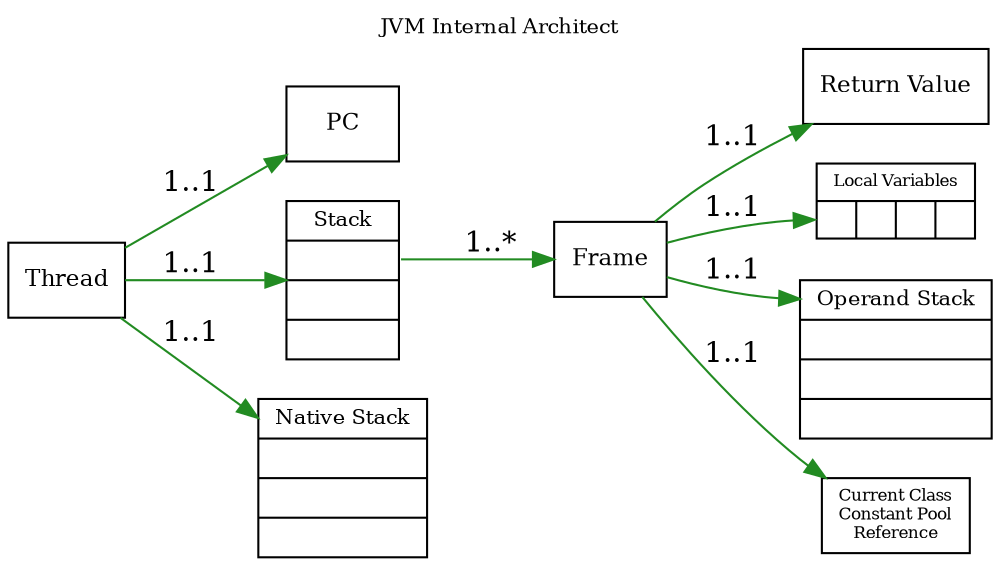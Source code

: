 digraph JVM_Architect {
    graph[label="JVM Internal Architect",labelloc=t,fontsize=10];
    rankdir="LR";

    node[shape="record",fontsize=11];

    thread[label="Thread"];
    pc[label="PC"];
    stack[label="<f0>Stack|<f1>||",fontsize=10];
    native_stack[label="Native Stack|||",fontsize=10];

    thread -> pc[label="1..1",color="forestgreen"];
    thread -> stack[label="1..1",color="forestgreen"];
    thread -> native_stack[label="1..1",color="forestgreen"];

    frame[label="Frame"];
    stack:f1 -> frame[label="1..*",color="forestgreen"];

    return_value[label="Return Value"];

    locals[label="<f0>Local Variables|{<f1>|||}",fontsize=8];
    operand_stack[label="<f0>Operand Stack|||",fontsize=10];
    cp_ref[label="Current Class\nConstant Pool\nReference",fontsize=8];

    frame -> return_value[label="1..1",color="forestgreen"];
    frame -> locals:f1[label="1..1",color="forestgreen"];
    frame -> operand_stack:f0[label="1..1",color="forestgreen"];
    frame -> cp_ref[label="1..1",color="forestgreen"];
}

